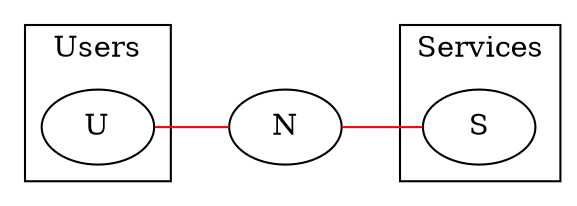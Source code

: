 graph {
	rankdir=LR

	{U} -- {N} -- {S} [color=red]
	
	subgraph {
		cluster=true
		label="Users"
	
		U
	}
	
	subgraph {
		cluster=true
		label="Services"
	
		S
	}
	
	subgraph {
		label="VPN Nodes"
	
		N
	}
}
